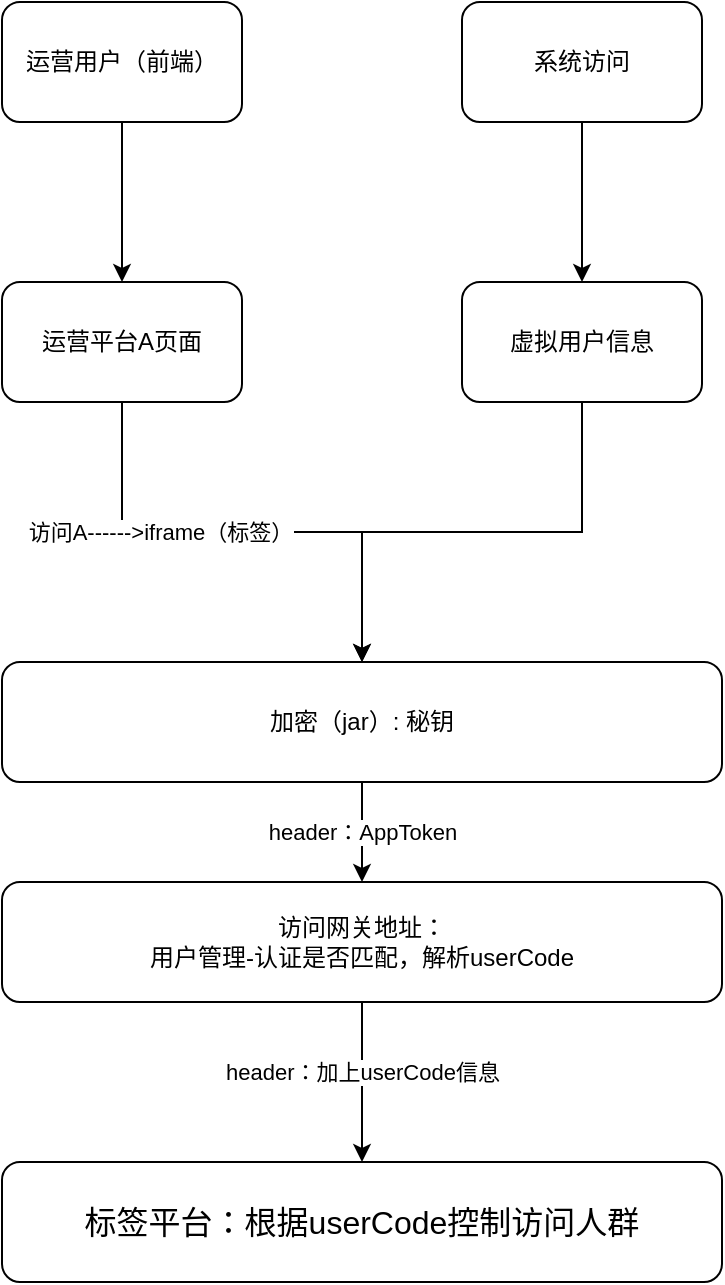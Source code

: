<mxfile version="14.4.8" type="github">
  <diagram id="651tPFygm1sljDpMb-B2" name="流程图">
    <mxGraphModel dx="1251" dy="726" grid="1" gridSize="10" guides="1" tooltips="1" connect="1" arrows="1" fold="1" page="1" pageScale="1" pageWidth="827" pageHeight="1169" math="0" shadow="0">
      <root>
        <mxCell id="0" />
        <mxCell id="1" parent="0" />
        <mxCell id="NHXX664j04HJOApbxzde-5" style="edgeStyle=orthogonalEdgeStyle;rounded=0;orthogonalLoop=1;jettySize=auto;html=1;entryX=0.5;entryY=0;entryDx=0;entryDy=0;" edge="1" parent="1" source="NHXX664j04HJOApbxzde-2" target="NHXX664j04HJOApbxzde-3">
          <mxGeometry relative="1" as="geometry" />
        </mxCell>
        <mxCell id="NHXX664j04HJOApbxzde-2" value="运营用户（前端）" style="rounded=1;whiteSpace=wrap;html=1;strokeWidth=1;" vertex="1" parent="1">
          <mxGeometry x="190" y="50" width="120" height="60" as="geometry" />
        </mxCell>
        <mxCell id="NHXX664j04HJOApbxzde-6" style="edgeStyle=orthogonalEdgeStyle;rounded=0;orthogonalLoop=1;jettySize=auto;html=1;entryX=0.5;entryY=0;entryDx=0;entryDy=0;" edge="1" parent="1" source="NHXX664j04HJOApbxzde-3" target="NHXX664j04HJOApbxzde-4">
          <mxGeometry relative="1" as="geometry" />
        </mxCell>
        <mxCell id="NHXX664j04HJOApbxzde-7" value="访问A------&amp;gt;iframe（标签）" style="edgeLabel;html=1;align=center;verticalAlign=middle;resizable=0;points=[];" vertex="1" connectable="0" parent="NHXX664j04HJOApbxzde-6">
          <mxGeometry x="-0.329" relative="1" as="geometry">
            <mxPoint as="offset" />
          </mxGeometry>
        </mxCell>
        <mxCell id="NHXX664j04HJOApbxzde-3" value="运营平台A页面" style="rounded=1;whiteSpace=wrap;html=1;strokeWidth=1;" vertex="1" parent="1">
          <mxGeometry x="190" y="190" width="120" height="60" as="geometry" />
        </mxCell>
        <mxCell id="NHXX664j04HJOApbxzde-9" value="header：AppToken" style="edgeStyle=orthogonalEdgeStyle;rounded=0;orthogonalLoop=1;jettySize=auto;html=1;entryX=0.5;entryY=0;entryDx=0;entryDy=0;" edge="1" parent="1" source="NHXX664j04HJOApbxzde-4" target="NHXX664j04HJOApbxzde-8">
          <mxGeometry relative="1" as="geometry" />
        </mxCell>
        <mxCell id="NHXX664j04HJOApbxzde-4" value="加密（jar）: 秘钥" style="rounded=1;whiteSpace=wrap;html=1;strokeWidth=1;" vertex="1" parent="1">
          <mxGeometry x="190" y="380" width="360" height="60" as="geometry" />
        </mxCell>
        <mxCell id="NHXX664j04HJOApbxzde-11" style="edgeStyle=orthogonalEdgeStyle;rounded=0;orthogonalLoop=1;jettySize=auto;html=1;" edge="1" parent="1" source="NHXX664j04HJOApbxzde-8" target="NHXX664j04HJOApbxzde-10">
          <mxGeometry relative="1" as="geometry" />
        </mxCell>
        <mxCell id="NHXX664j04HJOApbxzde-12" value="header：加上userCode信息" style="edgeLabel;html=1;align=center;verticalAlign=middle;resizable=0;points=[];" vertex="1" connectable="0" parent="NHXX664j04HJOApbxzde-11">
          <mxGeometry x="-0.132" relative="1" as="geometry">
            <mxPoint as="offset" />
          </mxGeometry>
        </mxCell>
        <mxCell id="NHXX664j04HJOApbxzde-8" value="访问网关地址：&lt;br&gt;用户管理-认证是否匹配，解析userCode" style="rounded=1;whiteSpace=wrap;html=1;strokeWidth=1;" vertex="1" parent="1">
          <mxGeometry x="190" y="490" width="360" height="60" as="geometry" />
        </mxCell>
        <mxCell id="NHXX664j04HJOApbxzde-10" value="&lt;font style=&quot;font-size: 16px&quot;&gt;标签平台：根据userCode控制访问人群&lt;/font&gt;" style="rounded=1;whiteSpace=wrap;html=1;strokeWidth=1;" vertex="1" parent="1">
          <mxGeometry x="190" y="630" width="360" height="60" as="geometry" />
        </mxCell>
        <mxCell id="NHXX664j04HJOApbxzde-15" style="edgeStyle=orthogonalEdgeStyle;rounded=0;orthogonalLoop=1;jettySize=auto;html=1;" edge="1" parent="1" source="NHXX664j04HJOApbxzde-13" target="NHXX664j04HJOApbxzde-14">
          <mxGeometry relative="1" as="geometry" />
        </mxCell>
        <mxCell id="NHXX664j04HJOApbxzde-13" value="系统访问" style="rounded=1;whiteSpace=wrap;html=1;strokeWidth=1;" vertex="1" parent="1">
          <mxGeometry x="420" y="50" width="120" height="60" as="geometry" />
        </mxCell>
        <mxCell id="NHXX664j04HJOApbxzde-16" style="edgeStyle=orthogonalEdgeStyle;rounded=0;orthogonalLoop=1;jettySize=auto;html=1;entryX=0.5;entryY=0;entryDx=0;entryDy=0;" edge="1" parent="1" source="NHXX664j04HJOApbxzde-14" target="NHXX664j04HJOApbxzde-4">
          <mxGeometry relative="1" as="geometry" />
        </mxCell>
        <mxCell id="NHXX664j04HJOApbxzde-14" value="虚拟用户信息" style="rounded=1;whiteSpace=wrap;html=1;strokeWidth=1;" vertex="1" parent="1">
          <mxGeometry x="420" y="190" width="120" height="60" as="geometry" />
        </mxCell>
      </root>
    </mxGraphModel>
  </diagram>
</mxfile>
